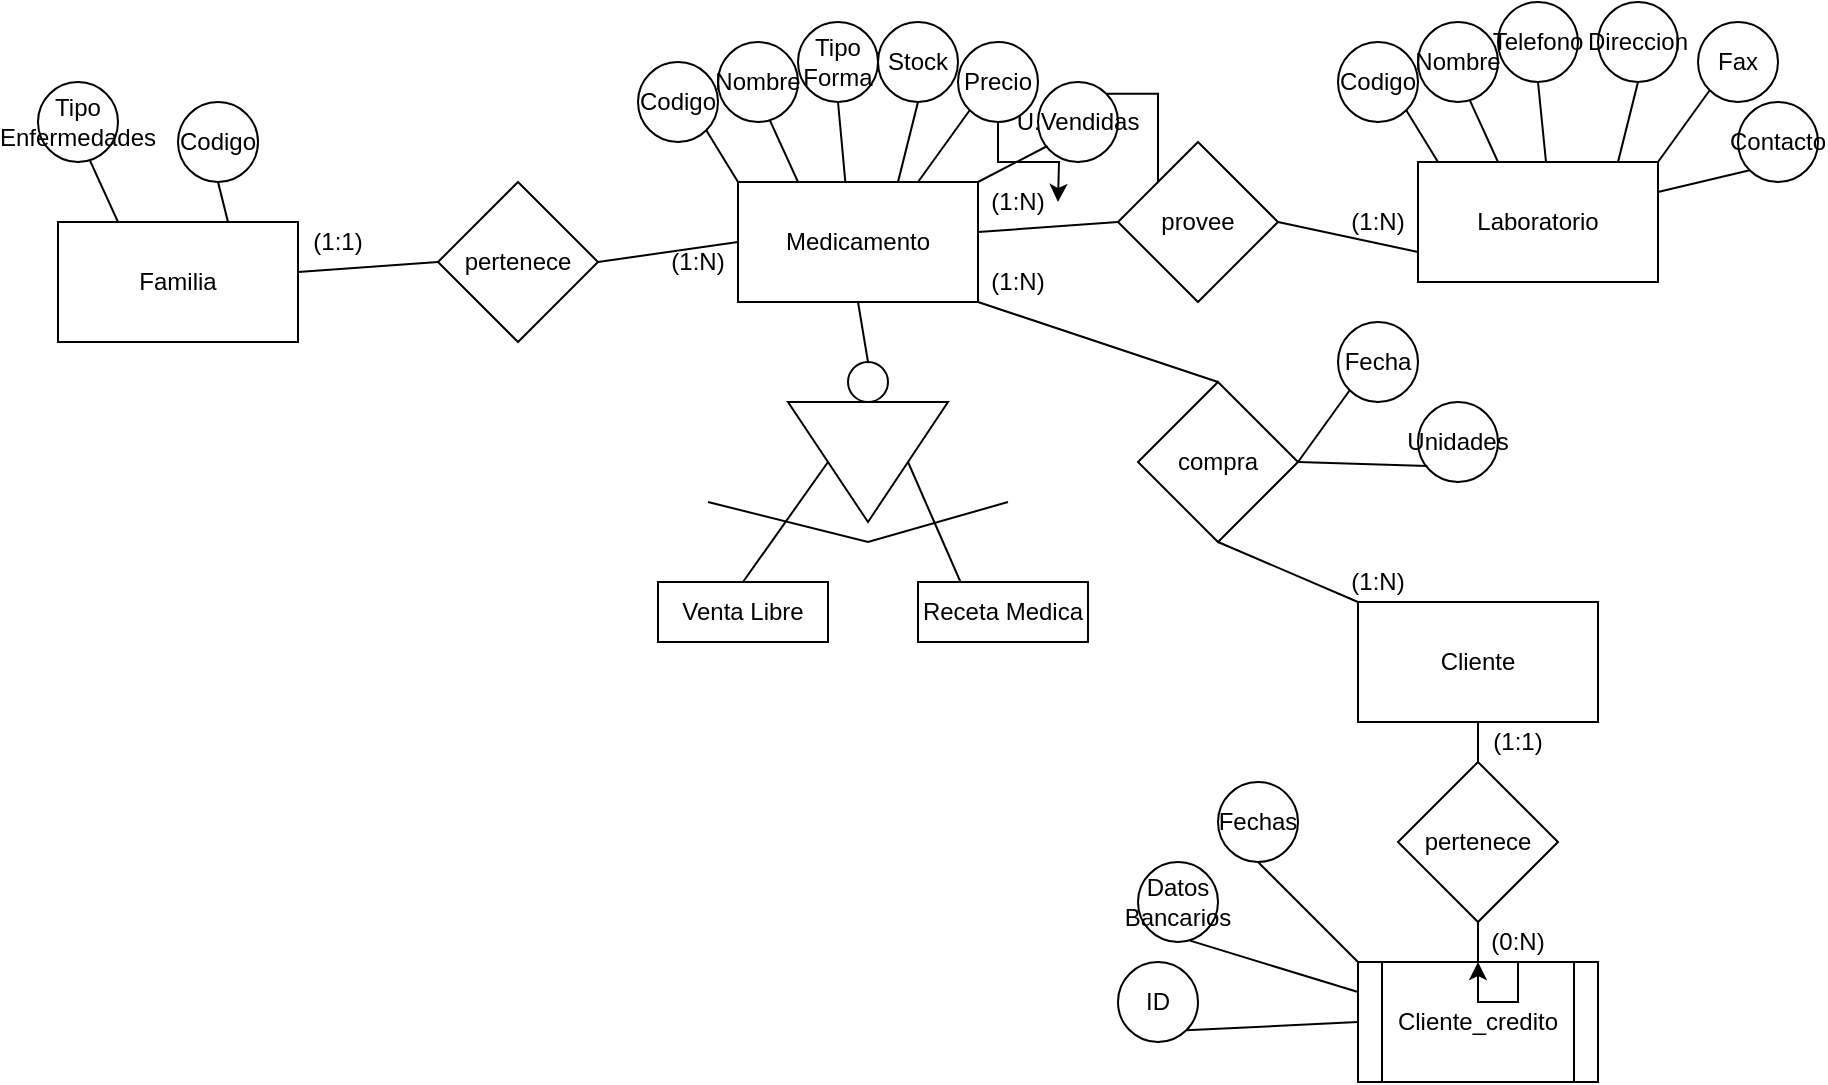 <mxfile version="28.2.5">
  <diagram name="Página-1" id="-fPCDRTNLiotAz_nvzGO">
    <mxGraphModel grid="1" page="1" gridSize="10" guides="1" tooltips="1" connect="1" arrows="1" fold="1" pageScale="1" pageWidth="1169" pageHeight="827" background="light-dark(#FFFFFF,#FFFFFF)" math="0" shadow="0">
      <root>
        <mxCell id="0" />
        <mxCell id="1" parent="0" />
        <mxCell id="eqKTQkAIwk5ydLmsgt9G-2" value="Codigo" style="ellipse;whiteSpace=wrap;html=1;aspect=fixed;fillStyle=solid;gradientColor=none;fillColor=default;" vertex="1" parent="1">
          <mxGeometry x="440" y="180" width="40" height="40" as="geometry" />
        </mxCell>
        <mxCell id="eqKTQkAIwk5ydLmsgt9G-3" value="&lt;font style=&quot;color: light-dark(rgb(0, 0, 0), rgb(0, 0, 0));&quot;&gt;Nombre&lt;/font&gt;" style="ellipse;whiteSpace=wrap;html=1;aspect=fixed;fillColor=light-dark(#FFFFFF,#FFFFFF);strokeColor=light-dark(#000000,#000000);" vertex="1" parent="1">
          <mxGeometry x="480" y="170" width="40" height="40" as="geometry" />
        </mxCell>
        <mxCell id="eqKTQkAIwk5ydLmsgt9G-6" value="&lt;font style=&quot;color: light-dark(rgb(0, 0, 0), rgb(0, 0, 0));&quot;&gt;Medicamento&lt;/font&gt;" style="rounded=0;whiteSpace=wrap;html=1;fillColor=light-dark(#FFFFFF,#FFFFFF);strokeColor=light-dark(#000000,#000000);" vertex="1" parent="1">
          <mxGeometry x="490" y="240" width="120" height="60" as="geometry" />
        </mxCell>
        <mxCell id="eqKTQkAIwk5ydLmsgt9G-7" style="edgeStyle=orthogonalEdgeStyle;rounded=0;orthogonalLoop=1;jettySize=auto;html=1;exitX=0.5;exitY=1;exitDx=0;exitDy=0;" edge="1" parent="1" source="eqKTQkAIwk5ydLmsgt9G-2" target="eqKTQkAIwk5ydLmsgt9G-2">
          <mxGeometry relative="1" as="geometry" />
        </mxCell>
        <mxCell id="eqKTQkAIwk5ydLmsgt9G-13" style="edgeStyle=orthogonalEdgeStyle;rounded=0;orthogonalLoop=1;jettySize=auto;html=1;exitX=1;exitY=0;exitDx=0;exitDy=0;" edge="1" parent="1" source="eqKTQkAIwk5ydLmsgt9G-8">
          <mxGeometry relative="1" as="geometry">
            <mxPoint x="690" y="250" as="targetPoint" />
            <Array as="points">
              <mxPoint x="700" y="196" />
              <mxPoint x="700" y="250" />
            </Array>
          </mxGeometry>
        </mxCell>
        <mxCell id="eqKTQkAIwk5ydLmsgt9G-8" value="&lt;font style=&quot;color: light-dark(rgb(0, 0, 0), rgb(0, 0, 0));&quot;&gt;U.Vendidas&lt;/font&gt;" style="ellipse;whiteSpace=wrap;html=1;aspect=fixed;fillColor=light-dark(#FFFFFF,#FFFFFF);strokeColor=light-dark(#000000,#000000);" vertex="1" parent="1">
          <mxGeometry x="640" y="190" width="40" height="40" as="geometry" />
        </mxCell>
        <mxCell id="eqKTQkAIwk5ydLmsgt9G-9" value="&lt;font style=&quot;color: light-dark(rgb(0, 0, 0), rgb(0, 0, 0));&quot;&gt;Stock&lt;/font&gt;" style="ellipse;whiteSpace=wrap;html=1;aspect=fixed;fillColor=light-dark(#FFFFFF,#FFFFFF);strokeColor=light-dark(#000000,#000000);" vertex="1" parent="1">
          <mxGeometry x="560" y="160" width="40" height="40" as="geometry" />
        </mxCell>
        <mxCell id="eqKTQkAIwk5ydLmsgt9G-14" style="edgeStyle=orthogonalEdgeStyle;rounded=0;orthogonalLoop=1;jettySize=auto;html=1;exitX=0.5;exitY=1;exitDx=0;exitDy=0;" edge="1" parent="1" source="eqKTQkAIwk5ydLmsgt9G-11">
          <mxGeometry relative="1" as="geometry">
            <mxPoint x="650" y="250" as="targetPoint" />
          </mxGeometry>
        </mxCell>
        <mxCell id="eqKTQkAIwk5ydLmsgt9G-11" value="&lt;font style=&quot;color: light-dark(rgb(0, 0, 0), rgb(0, 0, 0));&quot;&gt;Precio&lt;/font&gt;" style="ellipse;whiteSpace=wrap;html=1;aspect=fixed;fillColor=light-dark(#FFFFFF,#FFFFFF);strokeColor=light-dark(#000000,#000000);" vertex="1" parent="1">
          <mxGeometry x="600" y="170" width="40" height="40" as="geometry" />
        </mxCell>
        <mxCell id="eqKTQkAIwk5ydLmsgt9G-12" value="&lt;font style=&quot;color: light-dark(rgb(0, 0, 0), rgb(0, 0, 0));&quot;&gt;Tipo&lt;/font&gt;&lt;div&gt;&lt;font style=&quot;color: light-dark(rgb(0, 0, 0), rgb(0, 0, 0));&quot;&gt;Forma&lt;/font&gt;&lt;/div&gt;" style="ellipse;whiteSpace=wrap;html=1;aspect=fixed;fillColor=light-dark(#FFFFFF,#FFFFFF);strokeColor=light-dark(#000000,#000000);" vertex="1" parent="1">
          <mxGeometry x="520" y="160" width="40" height="40" as="geometry" />
        </mxCell>
        <mxCell id="eqKTQkAIwk5ydLmsgt9G-17" value="" style="endArrow=none;html=1;rounded=0;entryX=1;entryY=1;entryDx=0;entryDy=0;exitX=0;exitY=0;exitDx=0;exitDy=0;strokeColor=light-dark(#000000,#000000);" edge="1" parent="1" source="eqKTQkAIwk5ydLmsgt9G-6" target="eqKTQkAIwk5ydLmsgt9G-2">
          <mxGeometry width="50" height="50" relative="1" as="geometry">
            <mxPoint x="540" y="440" as="sourcePoint" />
            <mxPoint x="590" y="390" as="targetPoint" />
          </mxGeometry>
        </mxCell>
        <mxCell id="eqKTQkAIwk5ydLmsgt9G-18" value="" style="endArrow=none;html=1;rounded=0;entryX=0.65;entryY=0.983;entryDx=0;entryDy=0;exitX=0.25;exitY=0;exitDx=0;exitDy=0;strokeColor=light-dark(#000000,#000000);entryPerimeter=0;" edge="1" parent="1" source="eqKTQkAIwk5ydLmsgt9G-6" target="eqKTQkAIwk5ydLmsgt9G-3">
          <mxGeometry width="50" height="50" relative="1" as="geometry">
            <mxPoint x="516" y="316" as="sourcePoint" />
            <mxPoint x="500" y="290" as="targetPoint" />
          </mxGeometry>
        </mxCell>
        <mxCell id="eqKTQkAIwk5ydLmsgt9G-19" value="" style="endArrow=none;html=1;rounded=0;entryX=0.5;entryY=1;entryDx=0;entryDy=0;exitX=0.447;exitY=-0.006;exitDx=0;exitDy=0;strokeColor=light-dark(#000000,#000000);exitPerimeter=0;" edge="1" parent="1" source="eqKTQkAIwk5ydLmsgt9G-6" target="eqKTQkAIwk5ydLmsgt9G-12">
          <mxGeometry width="50" height="50" relative="1" as="geometry">
            <mxPoint x="546" y="236" as="sourcePoint" />
            <mxPoint x="530" y="210" as="targetPoint" />
          </mxGeometry>
        </mxCell>
        <mxCell id="eqKTQkAIwk5ydLmsgt9G-21" value="" style="endArrow=none;html=1;rounded=0;entryX=0.5;entryY=1;entryDx=0;entryDy=0;strokeColor=light-dark(#000000,#000000);" edge="1" parent="1" target="eqKTQkAIwk5ydLmsgt9G-9">
          <mxGeometry width="50" height="50" relative="1" as="geometry">
            <mxPoint x="570" y="240" as="sourcePoint" />
            <mxPoint x="550" y="230" as="targetPoint" />
          </mxGeometry>
        </mxCell>
        <mxCell id="eqKTQkAIwk5ydLmsgt9G-22" value="" style="endArrow=none;html=1;rounded=0;entryX=0;entryY=1;entryDx=0;entryDy=0;exitX=0.75;exitY=0;exitDx=0;exitDy=0;strokeColor=light-dark(#000000,#000000);" edge="1" parent="1" source="eqKTQkAIwk5ydLmsgt9G-6" target="eqKTQkAIwk5ydLmsgt9G-11">
          <mxGeometry width="50" height="50" relative="1" as="geometry">
            <mxPoint x="606" y="256" as="sourcePoint" />
            <mxPoint x="590" y="230" as="targetPoint" />
          </mxGeometry>
        </mxCell>
        <mxCell id="eqKTQkAIwk5ydLmsgt9G-23" value="" style="endArrow=none;html=1;rounded=0;entryX=0.117;entryY=0.8;entryDx=0;entryDy=0;exitX=1;exitY=0;exitDx=0;exitDy=0;strokeColor=light-dark(#000000,#000000);entryPerimeter=0;" edge="1" parent="1" source="eqKTQkAIwk5ydLmsgt9G-6" target="eqKTQkAIwk5ydLmsgt9G-8">
          <mxGeometry width="50" height="50" relative="1" as="geometry">
            <mxPoint x="636" y="266" as="sourcePoint" />
            <mxPoint x="620" y="240" as="targetPoint" />
          </mxGeometry>
        </mxCell>
        <mxCell id="eqKTQkAIwk5ydLmsgt9G-25" value="&lt;font style=&quot;color: light-dark(rgb(0, 0, 0), rgb(0, 0, 0));&quot;&gt;Familia&lt;/font&gt;" style="rounded=0;whiteSpace=wrap;html=1;fillColor=light-dark(#FFFFFF,#FFFFFF);strokeColor=light-dark(#000000,#000000);" vertex="1" parent="1">
          <mxGeometry x="150" y="260" width="120" height="60" as="geometry" />
        </mxCell>
        <mxCell id="eqKTQkAIwk5ydLmsgt9G-26" value="&lt;font style=&quot;color: light-dark(rgb(0, 0, 0), rgb(0, 0, 0));&quot;&gt;Tipo Enfermedades&lt;/font&gt;" style="ellipse;whiteSpace=wrap;html=1;aspect=fixed;fillColor=light-dark(#FFFFFF,#FFFFFF);strokeColor=light-dark(#000000,#000000);" vertex="1" parent="1">
          <mxGeometry x="140" y="190" width="40" height="40" as="geometry" />
        </mxCell>
        <mxCell id="eqKTQkAIwk5ydLmsgt9G-27" value="" style="endArrow=none;html=1;rounded=0;entryX=0.65;entryY=0.983;entryDx=0;entryDy=0;exitX=0.25;exitY=0;exitDx=0;exitDy=0;strokeColor=light-dark(#000000,#000000);entryPerimeter=0;" edge="1" parent="1" target="eqKTQkAIwk5ydLmsgt9G-26">
          <mxGeometry width="50" height="50" relative="1" as="geometry">
            <mxPoint x="180" y="260" as="sourcePoint" />
            <mxPoint x="160" y="310" as="targetPoint" />
          </mxGeometry>
        </mxCell>
        <mxCell id="eqKTQkAIwk5ydLmsgt9G-28" value="Codigo" style="ellipse;whiteSpace=wrap;html=1;aspect=fixed;fillStyle=solid;gradientColor=none;fillColor=default;" vertex="1" parent="1">
          <mxGeometry x="210" y="200" width="40" height="40" as="geometry" />
        </mxCell>
        <mxCell id="eqKTQkAIwk5ydLmsgt9G-29" value="" style="endArrow=none;html=1;rounded=0;entryX=0.5;entryY=1;entryDx=0;entryDy=0;exitX=0;exitY=0;exitDx=0;exitDy=0;strokeColor=light-dark(#000000,#000000);" edge="1" parent="1" target="eqKTQkAIwk5ydLmsgt9G-28">
          <mxGeometry width="50" height="50" relative="1" as="geometry">
            <mxPoint x="235" y="260" as="sourcePoint" />
            <mxPoint x="335" y="410" as="targetPoint" />
          </mxGeometry>
        </mxCell>
        <mxCell id="eqKTQkAIwk5ydLmsgt9G-30" value="&lt;font style=&quot;color: light-dark(rgb(0, 0, 0), rgb(0, 0, 0));&quot;&gt;pertenece&lt;/font&gt;" style="rhombus;whiteSpace=wrap;html=1;fillColor=light-dark(#FFFFFF,#FFFFFF);strokeColor=light-dark(#000000,#000000);" vertex="1" parent="1">
          <mxGeometry x="340" y="240" width="80" height="80" as="geometry" />
        </mxCell>
        <mxCell id="eqKTQkAIwk5ydLmsgt9G-31" value="" style="endArrow=none;html=1;rounded=0;exitX=1;exitY=0.5;exitDx=0;exitDy=0;entryX=0;entryY=0.5;entryDx=0;entryDy=0;strokeColor=light-dark(#000000,#000000);" edge="1" parent="1" source="eqKTQkAIwk5ydLmsgt9G-30" target="eqKTQkAIwk5ydLmsgt9G-6">
          <mxGeometry width="50" height="50" relative="1" as="geometry">
            <mxPoint x="430" y="290" as="sourcePoint" />
            <mxPoint x="480" y="240" as="targetPoint" />
          </mxGeometry>
        </mxCell>
        <mxCell id="eqKTQkAIwk5ydLmsgt9G-32" value="" style="endArrow=none;html=1;rounded=0;exitX=1;exitY=0.5;exitDx=0;exitDy=0;entryX=0;entryY=0.5;entryDx=0;entryDy=0;strokeColor=light-dark(#000000,#000000);" edge="1" parent="1" target="eqKTQkAIwk5ydLmsgt9G-30">
          <mxGeometry width="50" height="50" relative="1" as="geometry">
            <mxPoint x="270" y="285" as="sourcePoint" />
            <mxPoint x="340" y="275" as="targetPoint" />
          </mxGeometry>
        </mxCell>
        <mxCell id="eqKTQkAIwk5ydLmsgt9G-33" value="&lt;font style=&quot;color: light-dark(rgb(0, 0, 0), rgb(0, 0, 0));&quot;&gt;(1:1)&lt;/font&gt;" style="text;html=1;align=center;verticalAlign=middle;whiteSpace=wrap;rounded=0;" vertex="1" parent="1">
          <mxGeometry x="270" y="260" width="40" height="20" as="geometry" />
        </mxCell>
        <mxCell id="eqKTQkAIwk5ydLmsgt9G-34" value="&lt;font style=&quot;color: light-dark(rgb(0, 0, 0), rgb(0, 0, 0));&quot;&gt;(1:N)&lt;/font&gt;" style="text;html=1;align=center;verticalAlign=middle;whiteSpace=wrap;rounded=0;" vertex="1" parent="1">
          <mxGeometry x="450" y="270" width="40" height="20" as="geometry" />
        </mxCell>
        <mxCell id="eqKTQkAIwk5ydLmsgt9G-35" value="" style="triangle;whiteSpace=wrap;html=1;rotation=90;strokeColor=light-dark(#000000,#000000);fillColor=light-dark(#FFFFFF,#FFFFFF);" vertex="1" parent="1">
          <mxGeometry x="525" y="340" width="60" height="80" as="geometry" />
        </mxCell>
        <mxCell id="eqKTQkAIwk5ydLmsgt9G-36" value="" style="ellipse;whiteSpace=wrap;html=1;aspect=fixed;fillStyle=solid;gradientColor=none;fillColor=light-dark(#FFFFFF,#FFFFFF);strokeColor=light-dark(#000000,#000000);" vertex="1" parent="1">
          <mxGeometry x="545" y="330" width="20" height="20" as="geometry" />
        </mxCell>
        <mxCell id="eqKTQkAIwk5ydLmsgt9G-37" value="" style="endArrow=none;html=1;rounded=0;entryX=0.5;entryY=1;entryDx=0;entryDy=0;exitX=0.5;exitY=0;exitDx=0;exitDy=0;strokeColor=light-dark(#000000,#000000);" edge="1" parent="1" source="eqKTQkAIwk5ydLmsgt9G-36" target="eqKTQkAIwk5ydLmsgt9G-6">
          <mxGeometry width="50" height="50" relative="1" as="geometry">
            <mxPoint x="540" y="380" as="sourcePoint" />
            <mxPoint x="590" y="330" as="targetPoint" />
          </mxGeometry>
        </mxCell>
        <mxCell id="eqKTQkAIwk5ydLmsgt9G-38" value="&lt;font style=&quot;color: light-dark(rgb(0, 0, 0), rgb(0, 0, 0));&quot;&gt;Venta Libre&lt;/font&gt;" style="rounded=0;whiteSpace=wrap;html=1;fillColor=light-dark(#FFFFFF,#FFFFFF);strokeColor=light-dark(#000000,#000000);" vertex="1" parent="1">
          <mxGeometry x="450" y="440" width="85" height="30" as="geometry" />
        </mxCell>
        <mxCell id="eqKTQkAIwk5ydLmsgt9G-39" value="&lt;font style=&quot;color: light-dark(rgb(0, 0, 0), rgb(0, 0, 0));&quot;&gt;Receta Medica&lt;/font&gt;" style="rounded=0;whiteSpace=wrap;html=1;fillColor=light-dark(#FFFFFF,#FFFFFF);strokeColor=light-dark(#000000,#000000);" vertex="1" parent="1">
          <mxGeometry x="580" y="440" width="85" height="30" as="geometry" />
        </mxCell>
        <mxCell id="eqKTQkAIwk5ydLmsgt9G-40" value="" style="endArrow=none;html=1;rounded=0;entryX=0.5;entryY=1;entryDx=0;entryDy=0;exitX=0.5;exitY=0;exitDx=0;exitDy=0;strokeColor=light-dark(#000000,#000000);" edge="1" parent="1" source="eqKTQkAIwk5ydLmsgt9G-38" target="eqKTQkAIwk5ydLmsgt9G-35">
          <mxGeometry width="50" height="50" relative="1" as="geometry">
            <mxPoint x="570" y="480" as="sourcePoint" />
            <mxPoint x="620" y="430" as="targetPoint" />
          </mxGeometry>
        </mxCell>
        <mxCell id="eqKTQkAIwk5ydLmsgt9G-41" value="" style="endArrow=none;html=1;rounded=0;entryX=0.5;entryY=0;entryDx=0;entryDy=0;exitX=0.25;exitY=0;exitDx=0;exitDy=0;strokeColor=light-dark(#000000,#000000);" edge="1" parent="1" source="eqKTQkAIwk5ydLmsgt9G-39" target="eqKTQkAIwk5ydLmsgt9G-35">
          <mxGeometry width="50" height="50" relative="1" as="geometry">
            <mxPoint x="590" y="550" as="sourcePoint" />
            <mxPoint x="632" y="490" as="targetPoint" />
          </mxGeometry>
        </mxCell>
        <mxCell id="eqKTQkAIwk5ydLmsgt9G-42" value="&lt;font style=&quot;color: light-dark(rgb(0, 0, 0), rgb(0, 0, 0));&quot;&gt;Laboratorio&lt;/font&gt;" style="rounded=0;whiteSpace=wrap;html=1;fillColor=light-dark(#FFFFFF,#FFFFFF);strokeColor=light-dark(#000000,#000000);" vertex="1" parent="1">
          <mxGeometry x="830" y="230" width="120" height="60" as="geometry" />
        </mxCell>
        <mxCell id="eqKTQkAIwk5ydLmsgt9G-45" value="&lt;font style=&quot;color: light-dark(rgb(0, 0, 0), rgb(0, 0, 0));&quot;&gt;provee&lt;/font&gt;" style="rhombus;whiteSpace=wrap;html=1;fillColor=light-dark(#FFFFFF,#FFFFFF);strokeColor=light-dark(#000000,#000000);" vertex="1" parent="1">
          <mxGeometry x="680" y="220" width="80" height="80" as="geometry" />
        </mxCell>
        <mxCell id="eqKTQkAIwk5ydLmsgt9G-46" value="" style="endArrow=none;html=1;rounded=0;exitX=1;exitY=0.5;exitDx=0;exitDy=0;entryX=0;entryY=0.75;entryDx=0;entryDy=0;strokeColor=light-dark(#000000,#000000);" edge="1" parent="1" source="eqKTQkAIwk5ydLmsgt9G-45" target="eqKTQkAIwk5ydLmsgt9G-42">
          <mxGeometry width="50" height="50" relative="1" as="geometry">
            <mxPoint x="770" y="270" as="sourcePoint" />
            <mxPoint x="830" y="250" as="targetPoint" />
          </mxGeometry>
        </mxCell>
        <mxCell id="eqKTQkAIwk5ydLmsgt9G-47" value="" style="endArrow=none;html=1;rounded=0;exitX=1;exitY=0.5;exitDx=0;exitDy=0;entryX=0;entryY=0.5;entryDx=0;entryDy=0;strokeColor=light-dark(#000000,#000000);" edge="1" parent="1" target="eqKTQkAIwk5ydLmsgt9G-45">
          <mxGeometry width="50" height="50" relative="1" as="geometry">
            <mxPoint x="610" y="265" as="sourcePoint" />
            <mxPoint x="680" y="255" as="targetPoint" />
          </mxGeometry>
        </mxCell>
        <mxCell id="eqKTQkAIwk5ydLmsgt9G-48" value="&lt;font style=&quot;color: light-dark(rgb(0, 0, 0), rgb(0, 0, 0));&quot;&gt;(1:N)&lt;/font&gt;" style="text;html=1;align=center;verticalAlign=middle;whiteSpace=wrap;rounded=0;" vertex="1" parent="1">
          <mxGeometry x="610" y="240" width="40" height="20" as="geometry" />
        </mxCell>
        <mxCell id="eqKTQkAIwk5ydLmsgt9G-49" value="&lt;font style=&quot;color: light-dark(rgb(0, 0, 0), rgb(0, 0, 0));&quot;&gt;(1:N)&lt;/font&gt;" style="text;html=1;align=center;verticalAlign=middle;whiteSpace=wrap;rounded=0;" vertex="1" parent="1">
          <mxGeometry x="790" y="250" width="40" height="20" as="geometry" />
        </mxCell>
        <mxCell id="eqKTQkAIwk5ydLmsgt9G-50" value="Codigo" style="ellipse;whiteSpace=wrap;html=1;aspect=fixed;fillStyle=solid;gradientColor=none;fillColor=default;" vertex="1" parent="1">
          <mxGeometry x="790" y="170" width="40" height="40" as="geometry" />
        </mxCell>
        <mxCell id="eqKTQkAIwk5ydLmsgt9G-51" value="&lt;font style=&quot;color: light-dark(rgb(0, 0, 0), rgb(0, 0, 0));&quot;&gt;Nombre&lt;/font&gt;" style="ellipse;whiteSpace=wrap;html=1;aspect=fixed;fillColor=light-dark(#FFFFFF,#FFFFFF);strokeColor=light-dark(#000000,#000000);" vertex="1" parent="1">
          <mxGeometry x="830" y="160" width="40" height="40" as="geometry" />
        </mxCell>
        <mxCell id="eqKTQkAIwk5ydLmsgt9G-52" value="&lt;font style=&quot;color: light-dark(rgb(0, 0, 0), rgb(0, 0, 0));&quot;&gt;Direccion&lt;/font&gt;" style="ellipse;whiteSpace=wrap;html=1;aspect=fixed;fillColor=light-dark(#FFFFFF,#FFFFFF);strokeColor=light-dark(#000000,#000000);" vertex="1" parent="1">
          <mxGeometry x="920" y="150" width="40" height="40" as="geometry" />
        </mxCell>
        <mxCell id="eqKTQkAIwk5ydLmsgt9G-53" value="&lt;font style=&quot;color: light-dark(rgb(0, 0, 0), rgb(0, 0, 0));&quot;&gt;Fax&lt;/font&gt;" style="ellipse;whiteSpace=wrap;html=1;aspect=fixed;fillColor=light-dark(#FFFFFF,#FFFFFF);strokeColor=light-dark(#000000,#000000);" vertex="1" parent="1">
          <mxGeometry x="970" y="160" width="40" height="40" as="geometry" />
        </mxCell>
        <mxCell id="eqKTQkAIwk5ydLmsgt9G-54" value="&lt;font style=&quot;color: light-dark(rgb(0, 0, 0), rgb(0, 0, 0));&quot;&gt;Telefono&lt;/font&gt;" style="ellipse;whiteSpace=wrap;html=1;aspect=fixed;fillColor=light-dark(#FFFFFF,#FFFFFF);strokeColor=light-dark(#000000,#000000);" vertex="1" parent="1">
          <mxGeometry x="870" y="150" width="40" height="40" as="geometry" />
        </mxCell>
        <mxCell id="eqKTQkAIwk5ydLmsgt9G-55" value="" style="endArrow=none;html=1;rounded=0;entryX=1;entryY=1;entryDx=0;entryDy=0;exitX=0;exitY=0;exitDx=0;exitDy=0;strokeColor=light-dark(#000000,#000000);" edge="1" parent="1" target="eqKTQkAIwk5ydLmsgt9G-50">
          <mxGeometry width="50" height="50" relative="1" as="geometry">
            <mxPoint x="840" y="230" as="sourcePoint" />
            <mxPoint x="940" y="380" as="targetPoint" />
          </mxGeometry>
        </mxCell>
        <mxCell id="eqKTQkAIwk5ydLmsgt9G-56" value="" style="endArrow=none;html=1;rounded=0;entryX=0.65;entryY=0.983;entryDx=0;entryDy=0;exitX=0.25;exitY=0;exitDx=0;exitDy=0;strokeColor=light-dark(#000000,#000000);entryPerimeter=0;" edge="1" parent="1" target="eqKTQkAIwk5ydLmsgt9G-51">
          <mxGeometry width="50" height="50" relative="1" as="geometry">
            <mxPoint x="870" y="230" as="sourcePoint" />
            <mxPoint x="850" y="280" as="targetPoint" />
          </mxGeometry>
        </mxCell>
        <mxCell id="eqKTQkAIwk5ydLmsgt9G-57" value="" style="endArrow=none;html=1;rounded=0;entryX=0.5;entryY=1;entryDx=0;entryDy=0;exitX=0.447;exitY=-0.006;exitDx=0;exitDy=0;strokeColor=light-dark(#000000,#000000);exitPerimeter=0;" edge="1" parent="1" target="eqKTQkAIwk5ydLmsgt9G-54">
          <mxGeometry width="50" height="50" relative="1" as="geometry">
            <mxPoint x="894" y="230" as="sourcePoint" />
            <mxPoint x="880" y="200" as="targetPoint" />
          </mxGeometry>
        </mxCell>
        <mxCell id="eqKTQkAIwk5ydLmsgt9G-58" value="" style="endArrow=none;html=1;rounded=0;entryX=0.5;entryY=1;entryDx=0;entryDy=0;strokeColor=light-dark(#000000,#000000);" edge="1" parent="1" target="eqKTQkAIwk5ydLmsgt9G-52">
          <mxGeometry width="50" height="50" relative="1" as="geometry">
            <mxPoint x="930" y="230" as="sourcePoint" />
            <mxPoint x="910" y="220" as="targetPoint" />
          </mxGeometry>
        </mxCell>
        <mxCell id="eqKTQkAIwk5ydLmsgt9G-59" value="" style="endArrow=none;html=1;rounded=0;entryX=0;entryY=1;entryDx=0;entryDy=0;exitX=0.75;exitY=0;exitDx=0;exitDy=0;strokeColor=light-dark(#000000,#000000);" edge="1" parent="1" target="eqKTQkAIwk5ydLmsgt9G-53">
          <mxGeometry width="50" height="50" relative="1" as="geometry">
            <mxPoint x="950" y="230" as="sourcePoint" />
            <mxPoint x="960" y="220" as="targetPoint" />
          </mxGeometry>
        </mxCell>
        <mxCell id="eqKTQkAIwk5ydLmsgt9G-60" value="&lt;font style=&quot;color: light-dark(rgb(0, 0, 0), rgb(0, 0, 0));&quot;&gt;Contacto&lt;/font&gt;" style="ellipse;whiteSpace=wrap;html=1;aspect=fixed;fillColor=light-dark(#FFFFFF,#FFFFFF);strokeColor=light-dark(#000000,#000000);" vertex="1" parent="1">
          <mxGeometry x="990" y="200" width="40" height="40" as="geometry" />
        </mxCell>
        <mxCell id="eqKTQkAIwk5ydLmsgt9G-61" value="" style="endArrow=none;html=1;rounded=0;entryX=0;entryY=1;entryDx=0;entryDy=0;exitX=1;exitY=0.25;exitDx=0;exitDy=0;strokeColor=light-dark(#000000,#000000);" edge="1" parent="1" source="eqKTQkAIwk5ydLmsgt9G-42" target="eqKTQkAIwk5ydLmsgt9G-60">
          <mxGeometry width="50" height="50" relative="1" as="geometry">
            <mxPoint x="970" y="280" as="sourcePoint" />
            <mxPoint x="980" y="270" as="targetPoint" />
          </mxGeometry>
        </mxCell>
        <mxCell id="eqKTQkAIwk5ydLmsgt9G-64" value="&lt;font style=&quot;color: light-dark(rgb(0, 0, 0), rgb(0, 0, 0));&quot;&gt;compra&lt;/font&gt;" style="rhombus;whiteSpace=wrap;html=1;fillColor=light-dark(#FFFFFF,#FFFFFF);strokeColor=light-dark(#000000,#000000);" vertex="1" parent="1">
          <mxGeometry x="690" y="340" width="80" height="80" as="geometry" />
        </mxCell>
        <mxCell id="eqKTQkAIwk5ydLmsgt9G-65" value="" style="endArrow=none;html=1;rounded=0;exitX=0.5;exitY=1;exitDx=0;exitDy=0;strokeColor=light-dark(#000000,#000000);" edge="1" parent="1" source="eqKTQkAIwk5ydLmsgt9G-64">
          <mxGeometry width="50" height="50" relative="1" as="geometry">
            <mxPoint x="830" y="360" as="sourcePoint" />
            <mxPoint x="800" y="450" as="targetPoint" />
          </mxGeometry>
        </mxCell>
        <mxCell id="eqKTQkAIwk5ydLmsgt9G-66" value="" style="endArrow=none;html=1;rounded=0;exitX=1;exitY=1;exitDx=0;exitDy=0;entryX=0.5;entryY=0;entryDx=0;entryDy=0;strokeColor=light-dark(#000000,#000000);" edge="1" parent="1" source="eqKTQkAIwk5ydLmsgt9G-6" target="eqKTQkAIwk5ydLmsgt9G-64">
          <mxGeometry width="50" height="50" relative="1" as="geometry">
            <mxPoint x="670" y="355" as="sourcePoint" />
            <mxPoint x="740" y="345" as="targetPoint" />
          </mxGeometry>
        </mxCell>
        <mxCell id="eqKTQkAIwk5ydLmsgt9G-67" value="&lt;font style=&quot;color: light-dark(rgb(0, 0, 0), rgb(0, 0, 0));&quot;&gt;(1:N)&lt;/font&gt;" style="text;html=1;align=center;verticalAlign=middle;whiteSpace=wrap;rounded=0;" vertex="1" parent="1">
          <mxGeometry x="610" y="280" width="40" height="20" as="geometry" />
        </mxCell>
        <mxCell id="eqKTQkAIwk5ydLmsgt9G-68" value="&lt;font style=&quot;color: light-dark(rgb(0, 0, 0), rgb(0, 0, 0));&quot;&gt;(1:N)&lt;/font&gt;" style="text;html=1;align=center;verticalAlign=middle;whiteSpace=wrap;rounded=0;" vertex="1" parent="1">
          <mxGeometry x="790" y="430" width="40" height="20" as="geometry" />
        </mxCell>
        <mxCell id="eqKTQkAIwk5ydLmsgt9G-70" value="&lt;font style=&quot;color: light-dark(rgb(0, 0, 0), rgb(0, 0, 0));&quot;&gt;Cliente&lt;/font&gt;" style="rounded=0;whiteSpace=wrap;html=1;fillColor=light-dark(#FFFFFF,#FFFFFF);strokeColor=light-dark(#000000,#000000);" vertex="1" parent="1">
          <mxGeometry x="800" y="450" width="120" height="60" as="geometry" />
        </mxCell>
        <mxCell id="eqKTQkAIwk5ydLmsgt9G-71" value="&lt;font style=&quot;color: light-dark(rgb(0, 0, 0), rgb(0, 0, 0));&quot;&gt;Unidades&lt;/font&gt;" style="ellipse;whiteSpace=wrap;html=1;aspect=fixed;fillColor=light-dark(#FFFFFF,#FFFFFF);strokeColor=light-dark(#000000,#000000);" vertex="1" parent="1">
          <mxGeometry x="830" y="350" width="40" height="40" as="geometry" />
        </mxCell>
        <mxCell id="eqKTQkAIwk5ydLmsgt9G-72" value="&lt;font style=&quot;color: light-dark(rgb(0, 0, 0), rgb(0, 0, 0));&quot;&gt;Fecha&lt;/font&gt;" style="ellipse;whiteSpace=wrap;html=1;aspect=fixed;fillColor=light-dark(#FFFFFF,#FFFFFF);strokeColor=light-dark(#000000,#000000);" vertex="1" parent="1">
          <mxGeometry x="790" y="310" width="40" height="40" as="geometry" />
        </mxCell>
        <mxCell id="eqKTQkAIwk5ydLmsgt9G-73" value="" style="endArrow=none;html=1;rounded=0;entryX=0;entryY=1;entryDx=0;entryDy=0;exitX=0.75;exitY=0;exitDx=0;exitDy=0;strokeColor=light-dark(#000000,#000000);" edge="1" parent="1" target="eqKTQkAIwk5ydLmsgt9G-72">
          <mxGeometry width="50" height="50" relative="1" as="geometry">
            <mxPoint x="770" y="380" as="sourcePoint" />
            <mxPoint x="780" y="370" as="targetPoint" />
          </mxGeometry>
        </mxCell>
        <mxCell id="eqKTQkAIwk5ydLmsgt9G-74" value="" style="endArrow=none;html=1;rounded=0;entryX=0.117;entryY=0.8;entryDx=0;entryDy=0;strokeColor=light-dark(#000000,#000000);entryPerimeter=0;" edge="1" parent="1" target="eqKTQkAIwk5ydLmsgt9G-71">
          <mxGeometry width="50" height="50" relative="1" as="geometry">
            <mxPoint x="770" y="380" as="sourcePoint" />
            <mxPoint x="810" y="380" as="targetPoint" />
          </mxGeometry>
        </mxCell>
        <mxCell id="eqKTQkAIwk5ydLmsgt9G-75" value="&lt;font style=&quot;color: light-dark(rgb(0, 0, 0), rgb(0, 0, 0));&quot;&gt;Cliente_credito&lt;/font&gt;" style="shape=process;whiteSpace=wrap;html=1;backgroundOutline=1;fillColor=light-dark(#FFFFFF,#FFFFFF);strokeColor=light-dark(#000000,#000000);" vertex="1" parent="1">
          <mxGeometry x="800" y="630" width="120" height="60" as="geometry" />
        </mxCell>
        <mxCell id="eqKTQkAIwk5ydLmsgt9G-76" value="&lt;font style=&quot;color: light-dark(rgb(0, 0, 0), rgb(0, 0, 0));&quot;&gt;pertenece&lt;/font&gt;" style="rhombus;whiteSpace=wrap;html=1;fillColor=light-dark(#FFFFFF,#FFFFFF);strokeColor=light-dark(#000000,#000000);" vertex="1" parent="1">
          <mxGeometry x="820" y="530" width="80" height="80" as="geometry" />
        </mxCell>
        <mxCell id="eqKTQkAIwk5ydLmsgt9G-77" value="" style="endArrow=none;html=1;rounded=0;exitX=0.5;exitY=1;exitDx=0;exitDy=0;strokeColor=light-dark(#000000,#000000);entryX=0.5;entryY=0;entryDx=0;entryDy=0;" edge="1" parent="1" source="eqKTQkAIwk5ydLmsgt9G-76" target="eqKTQkAIwk5ydLmsgt9G-75">
          <mxGeometry width="50" height="50" relative="1" as="geometry">
            <mxPoint x="1130" y="610" as="sourcePoint" />
            <mxPoint x="1100" y="700" as="targetPoint" />
          </mxGeometry>
        </mxCell>
        <mxCell id="eqKTQkAIwk5ydLmsgt9G-78" value="" style="endArrow=none;html=1;rounded=0;exitX=0.5;exitY=1;exitDx=0;exitDy=0;entryX=0.5;entryY=0;entryDx=0;entryDy=0;strokeColor=light-dark(#000000,#000000);" edge="1" parent="1" source="eqKTQkAIwk5ydLmsgt9G-70" target="eqKTQkAIwk5ydLmsgt9G-76">
          <mxGeometry width="50" height="50" relative="1" as="geometry">
            <mxPoint x="910" y="550" as="sourcePoint" />
            <mxPoint x="1040" y="595" as="targetPoint" />
          </mxGeometry>
        </mxCell>
        <mxCell id="eqKTQkAIwk5ydLmsgt9G-79" value="&lt;font style=&quot;color: light-dark(rgb(0, 0, 0), rgb(0, 0, 0));&quot;&gt;(1:1)&lt;/font&gt;" style="text;html=1;align=center;verticalAlign=middle;whiteSpace=wrap;rounded=0;" vertex="1" parent="1">
          <mxGeometry x="860" y="510" width="40" height="20" as="geometry" />
        </mxCell>
        <mxCell id="eqKTQkAIwk5ydLmsgt9G-82" value="" style="edgeStyle=orthogonalEdgeStyle;rounded=0;orthogonalLoop=1;jettySize=auto;html=1;" edge="1" parent="1" source="eqKTQkAIwk5ydLmsgt9G-80" target="eqKTQkAIwk5ydLmsgt9G-75">
          <mxGeometry relative="1" as="geometry" />
        </mxCell>
        <mxCell id="eqKTQkAIwk5ydLmsgt9G-80" value="&lt;font style=&quot;color: light-dark(rgb(0, 0, 0), rgb(0, 0, 0));&quot;&gt;(0:N)&lt;/font&gt;" style="text;html=1;align=center;verticalAlign=middle;whiteSpace=wrap;rounded=0;" vertex="1" parent="1">
          <mxGeometry x="860" y="610" width="40" height="20" as="geometry" />
        </mxCell>
        <mxCell id="eqKTQkAIwk5ydLmsgt9G-84" value="ID" style="ellipse;whiteSpace=wrap;html=1;aspect=fixed;fillStyle=solid;gradientColor=none;fillColor=default;" vertex="1" parent="1">
          <mxGeometry x="680" y="630" width="40" height="40" as="geometry" />
        </mxCell>
        <mxCell id="eqKTQkAIwk5ydLmsgt9G-85" value="&lt;font style=&quot;color: light-dark(rgb(0, 0, 0), rgb(0, 0, 0));&quot;&gt;Datos Bancarios&lt;/font&gt;" style="ellipse;whiteSpace=wrap;html=1;aspect=fixed;fillColor=light-dark(#FFFFFF,#FFFFFF);strokeColor=light-dark(#000000,#000000);" vertex="1" parent="1">
          <mxGeometry x="690" y="580" width="40" height="40" as="geometry" />
        </mxCell>
        <mxCell id="eqKTQkAIwk5ydLmsgt9G-86" value="&lt;font style=&quot;color: light-dark(rgb(0, 0, 0), rgb(0, 0, 0));&quot;&gt;Fechas&lt;/font&gt;" style="ellipse;whiteSpace=wrap;html=1;aspect=fixed;fillColor=light-dark(#FFFFFF,#FFFFFF);strokeColor=light-dark(#000000,#000000);" vertex="1" parent="1">
          <mxGeometry x="730" y="540" width="40" height="40" as="geometry" />
        </mxCell>
        <mxCell id="eqKTQkAIwk5ydLmsgt9G-87" value="" style="endArrow=none;html=1;rounded=0;entryX=1;entryY=1;entryDx=0;entryDy=0;exitX=0;exitY=0.5;exitDx=0;exitDy=0;strokeColor=light-dark(#000000,#000000);" edge="1" parent="1" source="eqKTQkAIwk5ydLmsgt9G-75" target="eqKTQkAIwk5ydLmsgt9G-84">
          <mxGeometry width="50" height="50" relative="1" as="geometry">
            <mxPoint x="720" y="640" as="sourcePoint" />
            <mxPoint x="820" y="790" as="targetPoint" />
          </mxGeometry>
        </mxCell>
        <mxCell id="eqKTQkAIwk5ydLmsgt9G-88" value="" style="endArrow=none;html=1;rounded=0;entryX=0.65;entryY=0.983;entryDx=0;entryDy=0;exitX=0;exitY=0.25;exitDx=0;exitDy=0;strokeColor=light-dark(#000000,#000000);entryPerimeter=0;" edge="1" parent="1" source="eqKTQkAIwk5ydLmsgt9G-75" target="eqKTQkAIwk5ydLmsgt9G-85">
          <mxGeometry width="50" height="50" relative="1" as="geometry">
            <mxPoint x="750" y="640" as="sourcePoint" />
            <mxPoint x="730" y="690" as="targetPoint" />
          </mxGeometry>
        </mxCell>
        <mxCell id="eqKTQkAIwk5ydLmsgt9G-89" value="" style="endArrow=none;html=1;rounded=0;entryX=0.5;entryY=1;entryDx=0;entryDy=0;strokeColor=light-dark(#000000,#000000);exitX=0;exitY=0;exitDx=0;exitDy=0;" edge="1" parent="1" source="eqKTQkAIwk5ydLmsgt9G-75" target="eqKTQkAIwk5ydLmsgt9G-86">
          <mxGeometry width="50" height="50" relative="1" as="geometry">
            <mxPoint x="774" y="640" as="sourcePoint" />
            <mxPoint x="760" y="610" as="targetPoint" />
          </mxGeometry>
        </mxCell>
        <mxCell id="eqKTQkAIwk5ydLmsgt9G-90" value="" style="endArrow=none;html=1;rounded=0;strokeColor=light-dark(#000000,#000000);" edge="1" parent="1">
          <mxGeometry width="50" height="50" relative="1" as="geometry">
            <mxPoint x="475" y="400" as="sourcePoint" />
            <mxPoint x="625" y="400" as="targetPoint" />
            <Array as="points">
              <mxPoint x="555" y="420" />
            </Array>
          </mxGeometry>
        </mxCell>
      </root>
    </mxGraphModel>
  </diagram>
</mxfile>
